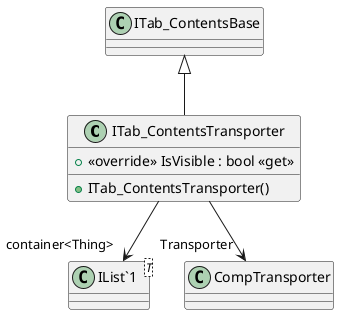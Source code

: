 @startuml
class ITab_ContentsTransporter {
    + <<override>> IsVisible : bool <<get>>
    + ITab_ContentsTransporter()
}
class "IList`1"<T> {
}
ITab_ContentsBase <|-- ITab_ContentsTransporter
ITab_ContentsTransporter --> "container<Thing>" "IList`1"
ITab_ContentsTransporter --> "Transporter" CompTransporter
@enduml
